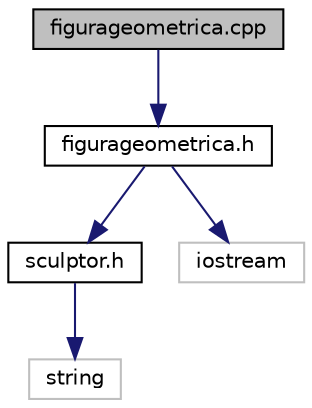 digraph "figurageometrica.cpp"
{
  edge [fontname="Helvetica",fontsize="10",labelfontname="Helvetica",labelfontsize="10"];
  node [fontname="Helvetica",fontsize="10",shape=record];
  Node0 [label="figurageometrica.cpp",height=0.2,width=0.4,color="black", fillcolor="grey75", style="filled", fontcolor="black"];
  Node0 -> Node1 [color="midnightblue",fontsize="10",style="solid",fontname="Helvetica"];
  Node1 [label="figurageometrica.h",height=0.2,width=0.4,color="black", fillcolor="white", style="filled",URL="$figurageometrica_8h.html"];
  Node1 -> Node2 [color="midnightblue",fontsize="10",style="solid",fontname="Helvetica"];
  Node2 [label="sculptor.h",height=0.2,width=0.4,color="black", fillcolor="white", style="filled",URL="$sculptor_8h.html"];
  Node2 -> Node3 [color="midnightblue",fontsize="10",style="solid",fontname="Helvetica"];
  Node3 [label="string",height=0.2,width=0.4,color="grey75", fillcolor="white", style="filled"];
  Node1 -> Node4 [color="midnightblue",fontsize="10",style="solid",fontname="Helvetica"];
  Node4 [label="iostream",height=0.2,width=0.4,color="grey75", fillcolor="white", style="filled"];
}
